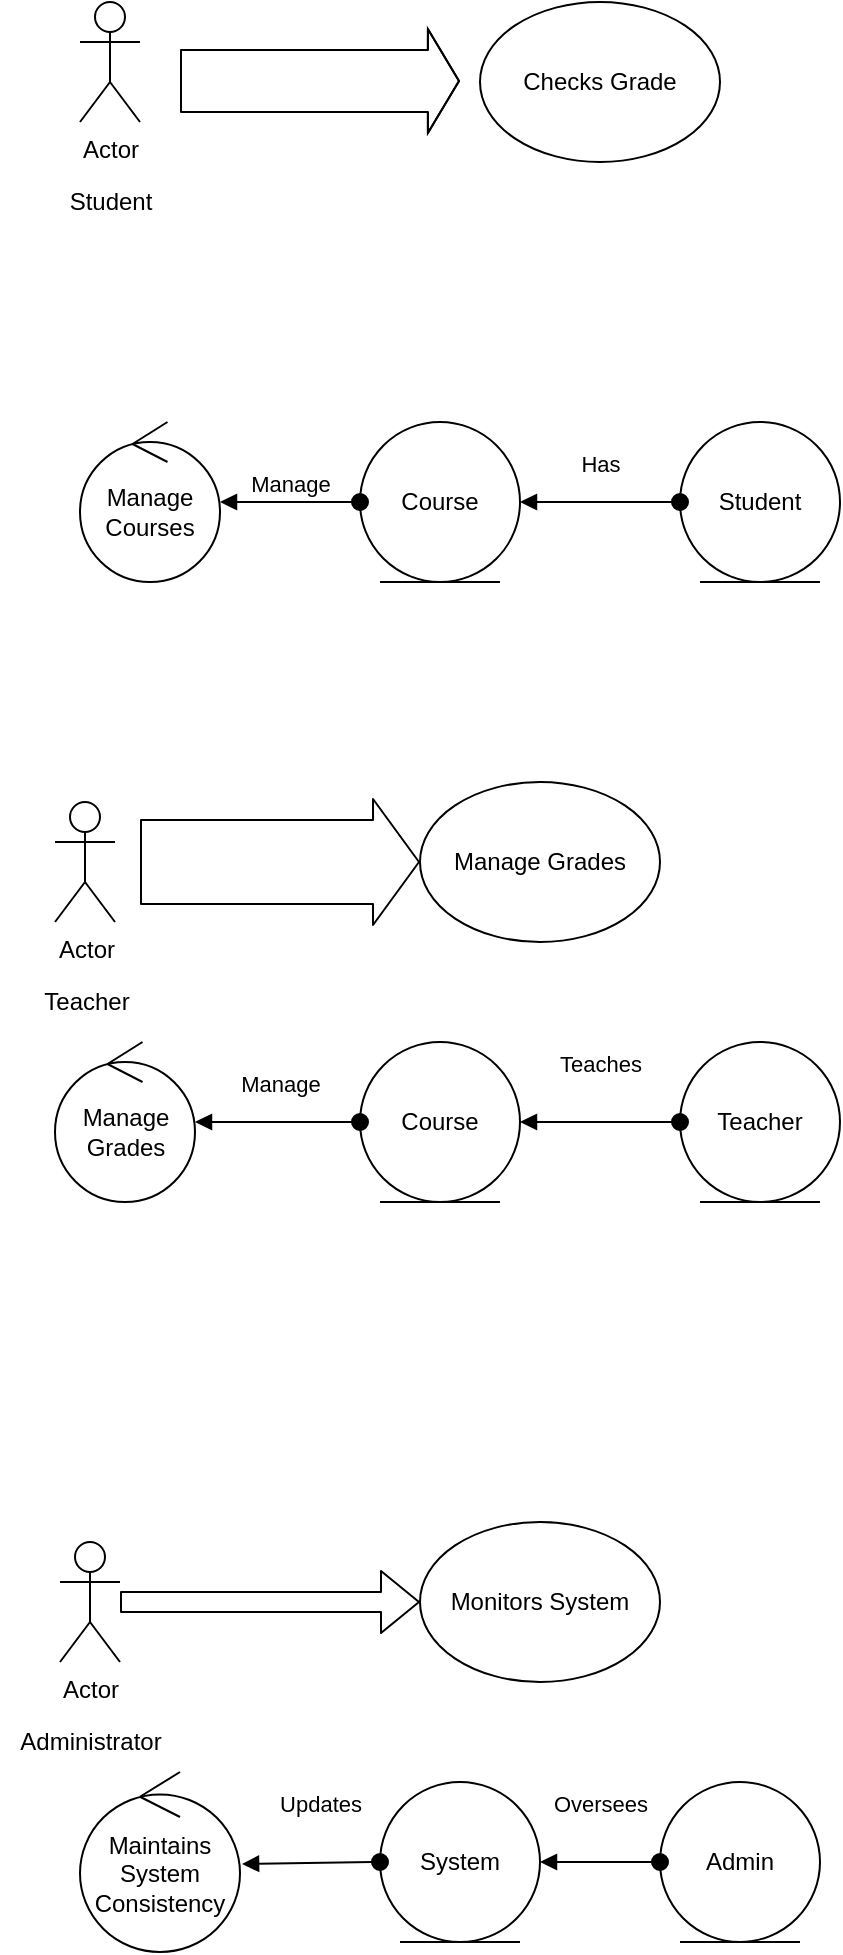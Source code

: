 <mxfile version="12.7.6" type="device"><diagram name="Page-1" id="b5b7bab2-c9e2-2cf4-8b2a-24fd1a2a6d21"><mxGraphModel dx="998" dy="582" grid="1" gridSize="10" guides="1" tooltips="1" connect="1" arrows="1" fold="1" page="1" pageScale="1" pageWidth="827" pageHeight="1169" background="#ffffff" math="0" shadow="0"><root><mxCell id="0"/><mxCell id="1" parent="0"/><object label="Actor" Student="" id="8nhAbg5REzmE_ByMul3A-2"><mxCell style="shape=umlActor;verticalLabelPosition=bottom;labelBackgroundColor=#ffffff;verticalAlign=top;html=1;outlineConnect=0;" vertex="1" parent="1"><mxGeometry x="60" y="170" width="30" height="60" as="geometry"/></mxCell></object><mxCell id="8nhAbg5REzmE_ByMul3A-4" value="Student" style="text;html=1;strokeColor=none;fillColor=none;align=center;verticalAlign=middle;whiteSpace=wrap;rounded=0;" vertex="1" parent="1"><mxGeometry x="47.5" y="260" width="55" height="20" as="geometry"/></mxCell><mxCell id="8nhAbg5REzmE_ByMul3A-6" value="Checks Grade" style="ellipse;whiteSpace=wrap;html=1;" vertex="1" parent="1"><mxGeometry x="260" y="170" width="120" height="80" as="geometry"/></mxCell><mxCell id="8nhAbg5REzmE_ByMul3A-7" value="" style="shape=flexArrow;endArrow=classic;html=1;width=31;endSize=4.85;" edge="1" parent="1"><mxGeometry width="50" height="50" relative="1" as="geometry"><mxPoint x="110" y="209.5" as="sourcePoint"/><mxPoint x="250" y="209.5" as="targetPoint"/><Array as="points"><mxPoint x="170" y="209.5"/></Array></mxGeometry></mxCell><mxCell id="8nhAbg5REzmE_ByMul3A-11" value="Student" style="ellipse;shape=umlEntity;whiteSpace=wrap;html=1;" vertex="1" parent="1"><mxGeometry x="360" y="380" width="80" height="80" as="geometry"/></mxCell><mxCell id="8nhAbg5REzmE_ByMul3A-12" value="Course" style="ellipse;shape=umlEntity;whiteSpace=wrap;html=1;" vertex="1" parent="1"><mxGeometry x="200" y="380" width="80" height="80" as="geometry"/></mxCell><mxCell id="8nhAbg5REzmE_ByMul3A-13" value="Manage Courses" style="ellipse;shape=umlControl;whiteSpace=wrap;html=1;" vertex="1" parent="1"><mxGeometry x="60" y="380" width="70" height="80" as="geometry"/></mxCell><mxCell id="8nhAbg5REzmE_ByMul3A-15" value="Has" style="html=1;verticalAlign=bottom;startArrow=oval;startFill=1;endArrow=block;startSize=8;exitX=0;exitY=0.5;exitDx=0;exitDy=0;" edge="1" parent="1" source="8nhAbg5REzmE_ByMul3A-11" target="8nhAbg5REzmE_ByMul3A-12"><mxGeometry y="-10" width="60" relative="1" as="geometry"><mxPoint x="300" y="419.5" as="sourcePoint"/><mxPoint x="360" y="419.5" as="targetPoint"/><mxPoint as="offset"/></mxGeometry></mxCell><mxCell id="8nhAbg5REzmE_ByMul3A-17" value="Manage" style="html=1;verticalAlign=bottom;startArrow=oval;startFill=1;endArrow=block;startSize=8;exitX=0;exitY=0.5;exitDx=0;exitDy=0;" edge="1" parent="1" source="8nhAbg5REzmE_ByMul3A-12" target="8nhAbg5REzmE_ByMul3A-13"><mxGeometry width="60" relative="1" as="geometry"><mxPoint x="470" y="500" as="sourcePoint"/><mxPoint x="530" y="500" as="targetPoint"/></mxGeometry></mxCell><mxCell id="8nhAbg5REzmE_ByMul3A-19" value="Actor" style="shape=umlActor;verticalLabelPosition=bottom;labelBackgroundColor=#ffffff;verticalAlign=top;html=1;" vertex="1" parent="1"><mxGeometry x="47.5" y="570" width="30" height="60" as="geometry"/></mxCell><mxCell id="8nhAbg5REzmE_ByMul3A-20" value="Teacher" style="text;html=1;align=center;verticalAlign=middle;resizable=0;points=[];autosize=1;" vertex="1" parent="1"><mxGeometry x="32.5" y="660" width="60" height="20" as="geometry"/></mxCell><mxCell id="8nhAbg5REzmE_ByMul3A-21" value="" style="shape=flexArrow;endArrow=classic;html=1;width=42;endSize=7.33;" edge="1" parent="1" target="8nhAbg5REzmE_ByMul3A-22"><mxGeometry width="50" height="50" relative="1" as="geometry"><mxPoint x="90" y="600" as="sourcePoint"/><mxPoint x="190" y="605" as="targetPoint"/></mxGeometry></mxCell><mxCell id="8nhAbg5REzmE_ByMul3A-22" value="Manage Grades" style="ellipse;whiteSpace=wrap;html=1;" vertex="1" parent="1"><mxGeometry x="230" y="560" width="120" height="80" as="geometry"/></mxCell><mxCell id="8nhAbg5REzmE_ByMul3A-24" value="Actor" style="shape=umlActor;verticalLabelPosition=bottom;labelBackgroundColor=#ffffff;verticalAlign=top;html=1;" vertex="1" parent="1"><mxGeometry x="50" y="940" width="30" height="60" as="geometry"/></mxCell><mxCell id="8nhAbg5REzmE_ByMul3A-25" value="Administrator" style="text;html=1;align=center;verticalAlign=middle;resizable=0;points=[];autosize=1;" vertex="1" parent="1"><mxGeometry x="20" y="1030" width="90" height="20" as="geometry"/></mxCell><mxCell id="8nhAbg5REzmE_ByMul3A-27" value="" style="shape=flexArrow;endArrow=classic;html=1;" edge="1" parent="1" source="8nhAbg5REzmE_ByMul3A-24" target="8nhAbg5REzmE_ByMul3A-28"><mxGeometry width="50" height="50" relative="1" as="geometry"><mxPoint x="130" y="980" as="sourcePoint"/><mxPoint x="180" y="930" as="targetPoint"/><Array as="points"><mxPoint x="230" y="970"/></Array></mxGeometry></mxCell><mxCell id="8nhAbg5REzmE_ByMul3A-28" value="Monitors System" style="ellipse;whiteSpace=wrap;html=1;" vertex="1" parent="1"><mxGeometry x="230" y="930" width="120" height="80" as="geometry"/></mxCell><mxCell id="8nhAbg5REzmE_ByMul3A-29" value="Teacher" style="ellipse;shape=umlEntity;whiteSpace=wrap;html=1;" vertex="1" parent="1"><mxGeometry x="360" y="690" width="80" height="80" as="geometry"/></mxCell><mxCell id="8nhAbg5REzmE_ByMul3A-30" value="Course" style="ellipse;shape=umlEntity;whiteSpace=wrap;html=1;" vertex="1" parent="1"><mxGeometry x="200" y="690" width="80" height="80" as="geometry"/></mxCell><mxCell id="8nhAbg5REzmE_ByMul3A-31" value="Manage Grades" style="ellipse;shape=umlControl;whiteSpace=wrap;html=1;" vertex="1" parent="1"><mxGeometry x="47.5" y="690" width="70" height="80" as="geometry"/></mxCell><mxCell id="8nhAbg5REzmE_ByMul3A-32" value="Admin" style="ellipse;shape=umlEntity;whiteSpace=wrap;html=1;" vertex="1" parent="1"><mxGeometry x="350" y="1060" width="80" height="80" as="geometry"/></mxCell><mxCell id="8nhAbg5REzmE_ByMul3A-33" value="System" style="ellipse;shape=umlEntity;whiteSpace=wrap;html=1;" vertex="1" parent="1"><mxGeometry x="210" y="1060" width="80" height="80" as="geometry"/></mxCell><mxCell id="8nhAbg5REzmE_ByMul3A-34" value="Maintains System Consistency" style="ellipse;shape=umlControl;whiteSpace=wrap;html=1;" vertex="1" parent="1"><mxGeometry x="60" y="1055" width="80" height="90" as="geometry"/></mxCell><mxCell id="8nhAbg5REzmE_ByMul3A-35" value="Teaches" style="html=1;verticalAlign=bottom;startArrow=oval;startFill=1;endArrow=block;startSize=8;exitX=0;exitY=0.5;exitDx=0;exitDy=0;entryX=1;entryY=0.5;entryDx=0;entryDy=0;" edge="1" parent="1" source="8nhAbg5REzmE_ByMul3A-29" target="8nhAbg5REzmE_ByMul3A-30"><mxGeometry y="-20" width="60" relative="1" as="geometry"><mxPoint x="470" y="720" as="sourcePoint"/><mxPoint x="530" y="720" as="targetPoint"/><mxPoint as="offset"/></mxGeometry></mxCell><mxCell id="8nhAbg5REzmE_ByMul3A-36" value="Manage" style="html=1;verticalAlign=bottom;startArrow=oval;startFill=1;endArrow=block;startSize=8;exitX=0;exitY=0.5;exitDx=0;exitDy=0;" edge="1" parent="1" source="8nhAbg5REzmE_ByMul3A-30" target="8nhAbg5REzmE_ByMul3A-31"><mxGeometry x="-0.03" y="-10" width="60" relative="1" as="geometry"><mxPoint x="470" y="620" as="sourcePoint"/><mxPoint x="530" y="620" as="targetPoint"/><mxPoint as="offset"/></mxGeometry></mxCell><mxCell id="8nhAbg5REzmE_ByMul3A-37" value="Oversees" style="html=1;verticalAlign=bottom;startArrow=oval;startFill=1;endArrow=block;startSize=8;exitX=0;exitY=0.5;exitDx=0;exitDy=0;entryX=1;entryY=0.5;entryDx=0;entryDy=0;" edge="1" parent="1" source="8nhAbg5REzmE_ByMul3A-32" target="8nhAbg5REzmE_ByMul3A-33"><mxGeometry y="-20" width="60" relative="1" as="geometry"><mxPoint x="470" y="1020" as="sourcePoint"/><mxPoint x="530" y="1020" as="targetPoint"/><mxPoint as="offset"/></mxGeometry></mxCell><mxCell id="8nhAbg5REzmE_ByMul3A-38" value="Updates" style="html=1;verticalAlign=bottom;startArrow=oval;startFill=1;endArrow=block;startSize=8;exitX=0;exitY=0.5;exitDx=0;exitDy=0;entryX=1.013;entryY=0.511;entryDx=0;entryDy=0;entryPerimeter=0;" edge="1" parent="1" source="8nhAbg5REzmE_ByMul3A-33" target="8nhAbg5REzmE_ByMul3A-34"><mxGeometry x="-0.138" y="-20" width="60" relative="1" as="geometry"><mxPoint x="470" y="1020" as="sourcePoint"/><mxPoint x="530" y="1020" as="targetPoint"/><mxPoint as="offset"/></mxGeometry></mxCell></root></mxGraphModel></diagram></mxfile>